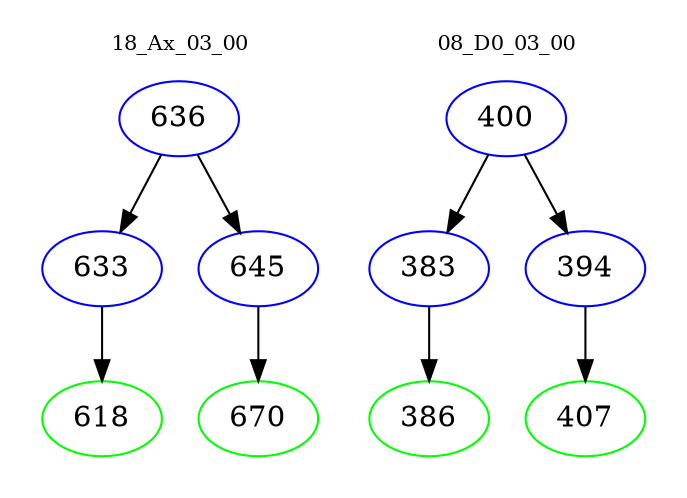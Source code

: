 digraph{
subgraph cluster_0 {
color = white
label = "18_Ax_03_00";
fontsize=10;
T0_636 [label="636", color="blue"]
T0_636 -> T0_633 [color="black"]
T0_633 [label="633", color="blue"]
T0_633 -> T0_618 [color="black"]
T0_618 [label="618", color="green"]
T0_636 -> T0_645 [color="black"]
T0_645 [label="645", color="blue"]
T0_645 -> T0_670 [color="black"]
T0_670 [label="670", color="green"]
}
subgraph cluster_1 {
color = white
label = "08_D0_03_00";
fontsize=10;
T1_400 [label="400", color="blue"]
T1_400 -> T1_383 [color="black"]
T1_383 [label="383", color="blue"]
T1_383 -> T1_386 [color="black"]
T1_386 [label="386", color="green"]
T1_400 -> T1_394 [color="black"]
T1_394 [label="394", color="blue"]
T1_394 -> T1_407 [color="black"]
T1_407 [label="407", color="green"]
}
}
